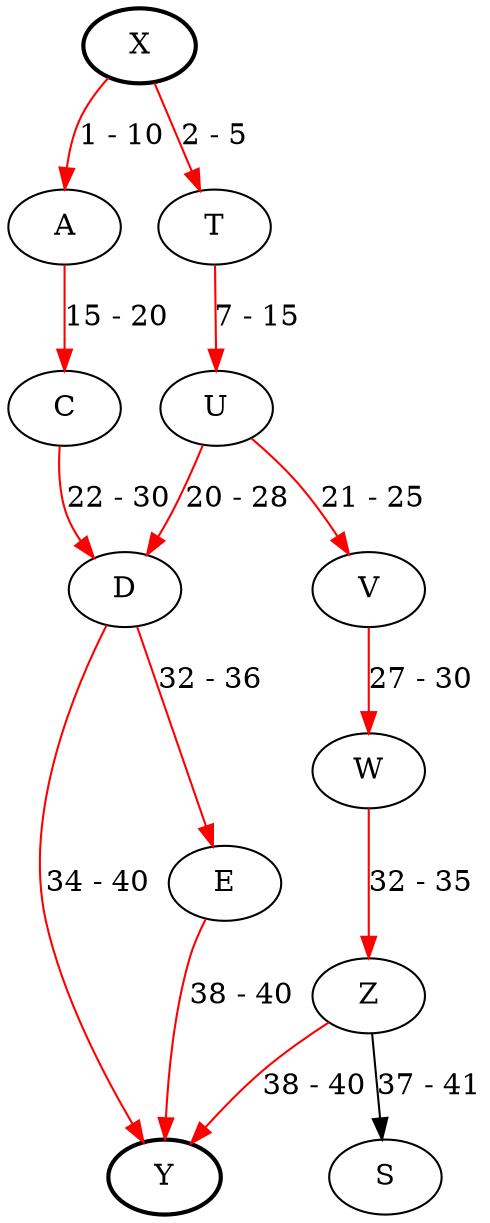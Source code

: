 digraph A { 
X -> A [color=red, label="1 - 10"];
A -> C [color=red, label="15 - 20"];
C -> D [color=red, label="22 - 30"];
D -> Y [color=red, label="34 - 40"];
D -> E [color=red, label="32 - 36"];
E -> Y [color=red, label="38 - 40"];
X -> T [color=red, label="2 - 5"];
T -> U [color=red, label="7 - 15"];
U -> V [color=red, label="21 - 25"];
U -> D [color=red, label="20 - 28"];
V -> W [color=red, label="27 - 30"];
W -> Z [color=red, label="32 - 35"];
Z -> Y [color=red, label="38 - 40"];
Z -> S [label="37 - 41"];

X [style=bold]; Y [style=bold]; 
    }
